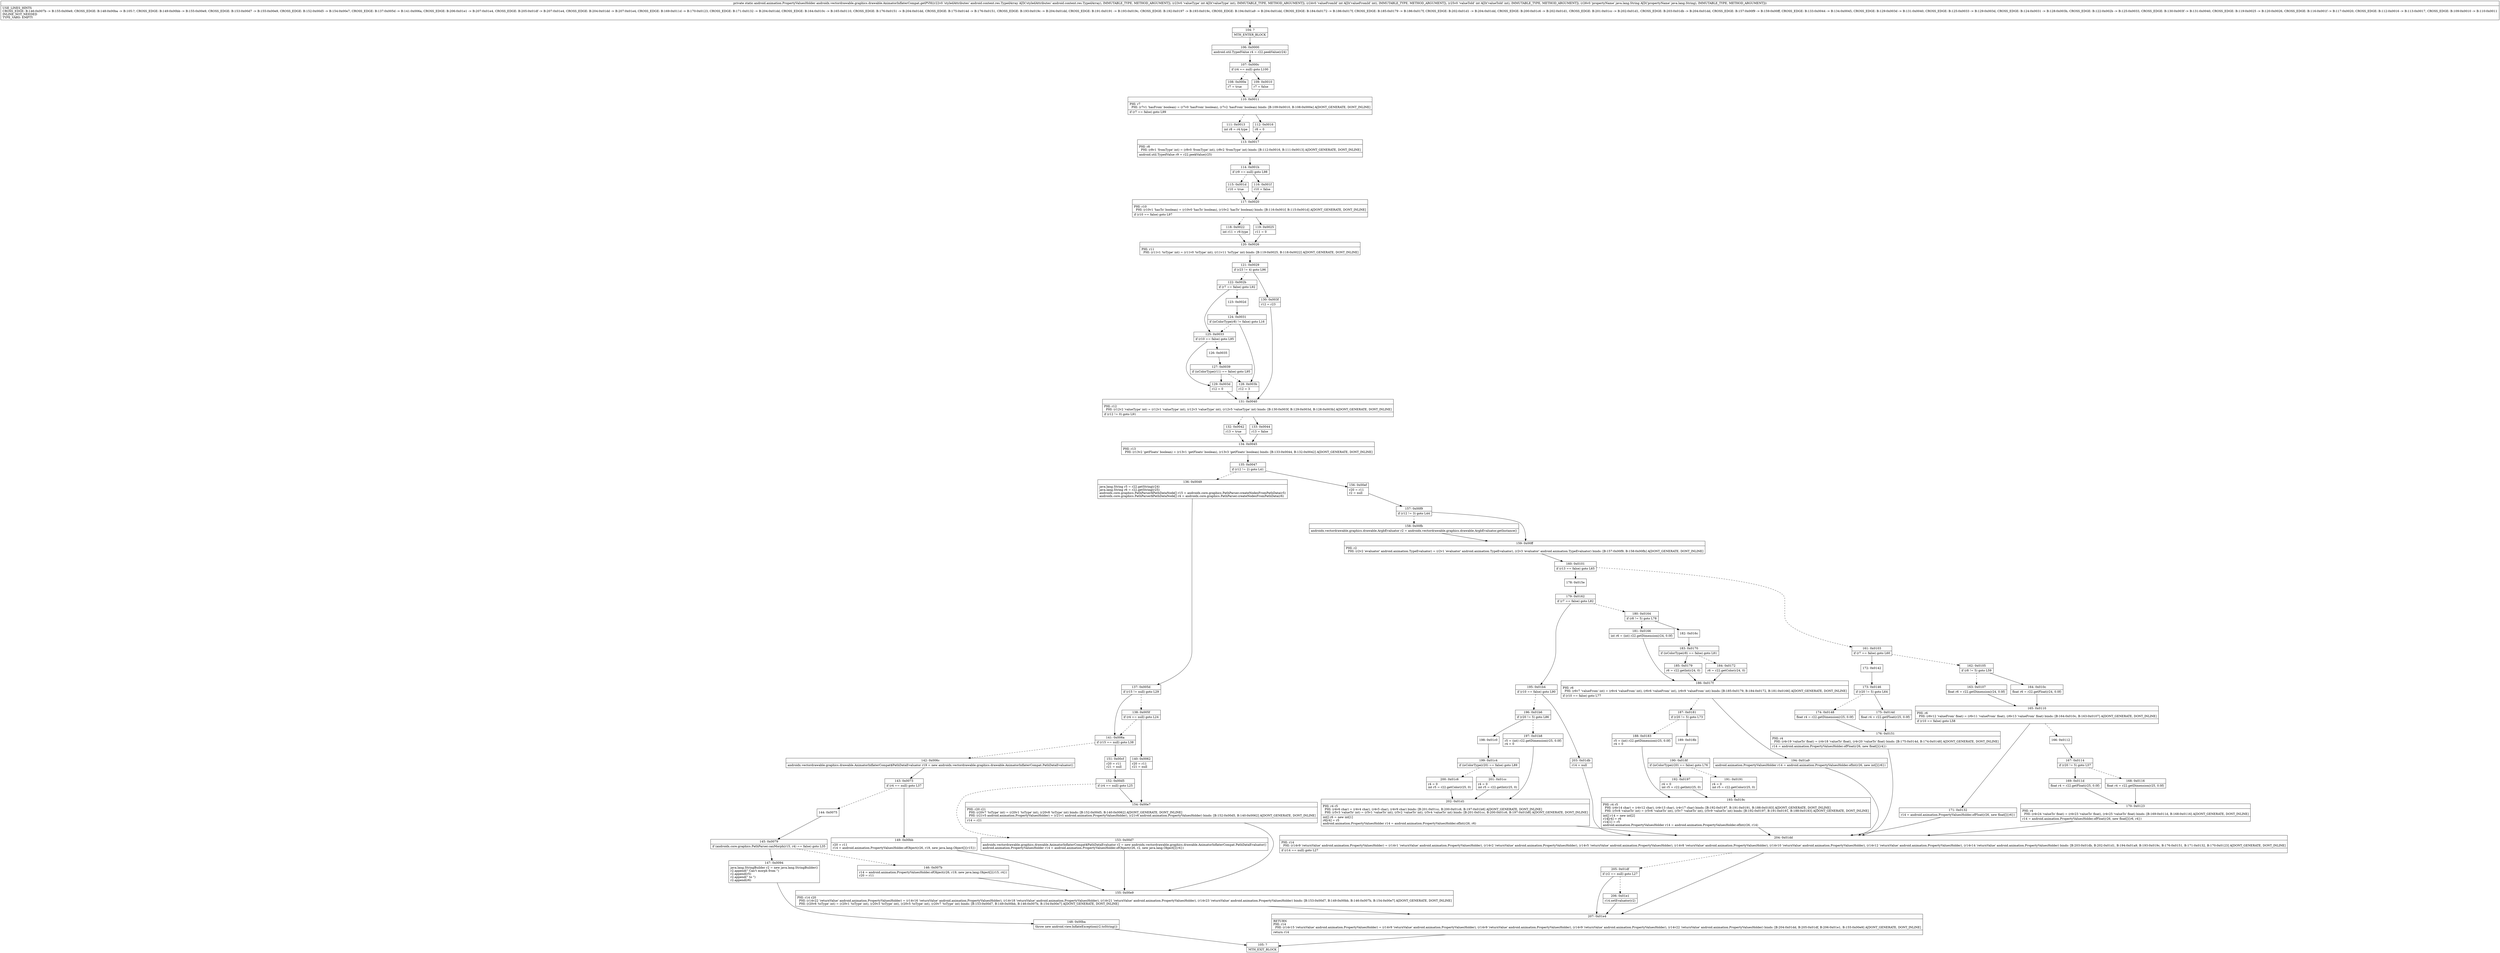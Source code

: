 digraph "CFG forandroidx.vectordrawable.graphics.drawable.AnimatorInflaterCompat.getPVH(Landroid\/content\/res\/TypedArray;IIILjava\/lang\/String;)Landroid\/animation\/PropertyValuesHolder;" {
Node_104 [shape=record,label="{104\:\ ?|MTH_ENTER_BLOCK\l}"];
Node_106 [shape=record,label="{106\:\ 0x0000|android.util.TypedValue r4 = r22.peekValue(r24)\l}"];
Node_107 [shape=record,label="{107\:\ 0x000c|if (r4 == null) goto L100\l}"];
Node_108 [shape=record,label="{108\:\ 0x000e|r7 = true\l}"];
Node_110 [shape=record,label="{110\:\ 0x0011|PHI: r7 \l  PHI: (r7v1 'hasFrom' boolean) = (r7v0 'hasFrom' boolean), (r7v2 'hasFrom' boolean) binds: [B:109:0x0010, B:108:0x000e] A[DONT_GENERATE, DONT_INLINE]\l|if (r7 == false) goto L99\l}"];
Node_111 [shape=record,label="{111\:\ 0x0013|int r8 = r4.type\l}"];
Node_113 [shape=record,label="{113\:\ 0x0017|PHI: r8 \l  PHI: (r8v1 'fromType' int) = (r8v0 'fromType' int), (r8v2 'fromType' int) binds: [B:112:0x0016, B:111:0x0013] A[DONT_GENERATE, DONT_INLINE]\l|android.util.TypedValue r9 = r22.peekValue(r25)\l}"];
Node_114 [shape=record,label="{114\:\ 0x001b|if (r9 == null) goto L98\l}"];
Node_115 [shape=record,label="{115\:\ 0x001d|r10 = true\l}"];
Node_117 [shape=record,label="{117\:\ 0x0020|PHI: r10 \l  PHI: (r10v1 'hasTo' boolean) = (r10v0 'hasTo' boolean), (r10v2 'hasTo' boolean) binds: [B:116:0x001f, B:115:0x001d] A[DONT_GENERATE, DONT_INLINE]\l|if (r10 == false) goto L97\l}"];
Node_118 [shape=record,label="{118\:\ 0x0022|int r11 = r9.type\l}"];
Node_120 [shape=record,label="{120\:\ 0x0026|PHI: r11 \l  PHI: (r11v1 'toType' int) = (r11v0 'toType' int), (r11v11 'toType' int) binds: [B:119:0x0025, B:118:0x0022] A[DONT_GENERATE, DONT_INLINE]\l}"];
Node_121 [shape=record,label="{121\:\ 0x0029|if (r23 != 4) goto L96\l}"];
Node_122 [shape=record,label="{122\:\ 0x002b|if (r7 == false) goto L92\l}"];
Node_123 [shape=record,label="{123\:\ 0x002d}"];
Node_124 [shape=record,label="{124\:\ 0x0031|if (isColorType(r8) != false) goto L16\l}"];
Node_128 [shape=record,label="{128\:\ 0x003b|r12 = 3\l}"];
Node_131 [shape=record,label="{131\:\ 0x0040|PHI: r12 \l  PHI: (r12v2 'valueType' int) = (r12v1 'valueType' int), (r12v3 'valueType' int), (r12v5 'valueType' int) binds: [B:130:0x003f, B:129:0x003d, B:128:0x003b] A[DONT_GENERATE, DONT_INLINE]\l|if (r12 != 0) goto L91\l}"];
Node_132 [shape=record,label="{132\:\ 0x0042|r13 = true\l}"];
Node_134 [shape=record,label="{134\:\ 0x0045|PHI: r13 \l  PHI: (r13v2 'getFloats' boolean) = (r13v1 'getFloats' boolean), (r13v3 'getFloats' boolean) binds: [B:133:0x0044, B:132:0x0042] A[DONT_GENERATE, DONT_INLINE]\l}"];
Node_135 [shape=record,label="{135\:\ 0x0047|if (r12 != 2) goto L41\l}"];
Node_136 [shape=record,label="{136\:\ 0x0049|java.lang.String r5 = r22.getString(r24)\ljava.lang.String r6 = r22.getString(r25)\landroidx.core.graphics.PathParser$PathDataNode[] r15 = androidx.core.graphics.PathParser.createNodesFromPathData(r5)\landroidx.core.graphics.PathParser$PathDataNode[] r4 = androidx.core.graphics.PathParser.createNodesFromPathData(r6)\l}"];
Node_137 [shape=record,label="{137\:\ 0x005d|if (r15 != null) goto L29\l}"];
Node_138 [shape=record,label="{138\:\ 0x005f|if (r4 == null) goto L24\l}"];
Node_140 [shape=record,label="{140\:\ 0x0062|r20 = r11\lr21 = null\l}"];
Node_154 [shape=record,label="{154\:\ 0x00e7|PHI: r20 r21 \l  PHI: (r20v7 'toType' int) = (r20v1 'toType' int), (r20v8 'toType' int) binds: [B:152:0x00d5, B:140:0x0062] A[DONT_GENERATE, DONT_INLINE]\l  PHI: (r21v5 android.animation.PropertyValuesHolder) = (r21v1 android.animation.PropertyValuesHolder), (r21v6 android.animation.PropertyValuesHolder) binds: [B:152:0x00d5, B:140:0x0062] A[DONT_GENERATE, DONT_INLINE]\l|r14 = r21\l}"];
Node_155 [shape=record,label="{155\:\ 0x00e9|PHI: r14 r20 \l  PHI: (r14v22 'returnValue' android.animation.PropertyValuesHolder) = (r14v16 'returnValue' android.animation.PropertyValuesHolder), (r14v18 'returnValue' android.animation.PropertyValuesHolder), (r14v21 'returnValue' android.animation.PropertyValuesHolder), (r14v23 'returnValue' android.animation.PropertyValuesHolder) binds: [B:153:0x00d7, B:149:0x00bb, B:146:0x007b, B:154:0x00e7] A[DONT_GENERATE, DONT_INLINE]\l  PHI: (r20v6 'toType' int) = (r20v1 'toType' int), (r20v3 'toType' int), (r20v5 'toType' int), (r20v7 'toType' int) binds: [B:153:0x00d7, B:149:0x00bb, B:146:0x007b, B:154:0x00e7] A[DONT_GENERATE, DONT_INLINE]\l}"];
Node_207 [shape=record,label="{207\:\ 0x01e4|RETURN\lPHI: r14 \l  PHI: (r14v15 'returnValue' android.animation.PropertyValuesHolder) = (r14v9 'returnValue' android.animation.PropertyValuesHolder), (r14v9 'returnValue' android.animation.PropertyValuesHolder), (r14v9 'returnValue' android.animation.PropertyValuesHolder), (r14v22 'returnValue' android.animation.PropertyValuesHolder) binds: [B:204:0x01dd, B:205:0x01df, B:206:0x01e1, B:155:0x00e9] A[DONT_GENERATE, DONT_INLINE]\l|return r14\l}"];
Node_105 [shape=record,label="{105\:\ ?|MTH_EXIT_BLOCK\l}"];
Node_141 [shape=record,label="{141\:\ 0x006a|if (r15 == null) goto L38\l}"];
Node_142 [shape=record,label="{142\:\ 0x006c|androidx.vectordrawable.graphics.drawable.AnimatorInflaterCompat$PathDataEvaluator r19 = new androidx.vectordrawable.graphics.drawable.AnimatorInflaterCompat.PathDataEvaluator()\l}"];
Node_143 [shape=record,label="{143\:\ 0x0073|if (r4 == null) goto L37\l}"];
Node_144 [shape=record,label="{144\:\ 0x0075}"];
Node_145 [shape=record,label="{145\:\ 0x0079|if (androidx.core.graphics.PathParser.canMorph(r15, r4) == false) goto L35\l}"];
Node_146 [shape=record,label="{146\:\ 0x007b|r14 = android.animation.PropertyValuesHolder.ofObject(r26, r19, new java.lang.Object[]\{r15, r4\})\lr20 = r11\l}"];
Node_147 [shape=record,label="{147\:\ 0x0094|java.lang.StringBuilder r2 = new java.lang.StringBuilder()\lr2.append(\" Can't morph from \")\lr2.append(r5)\lr2.append(\" to \")\lr2.append(r6)\l}"];
Node_148 [shape=record,label="{148\:\ 0x00ba|throw new android.view.InflateException(r2.toString())\l}"];
Node_149 [shape=record,label="{149\:\ 0x00bb|r20 = r11\lr14 = android.animation.PropertyValuesHolder.ofObject(r26, r19, new java.lang.Object[]\{r15\})\l}"];
Node_151 [shape=record,label="{151\:\ 0x00cf|r20 = r11\lr21 = null\l}"];
Node_152 [shape=record,label="{152\:\ 0x00d5|if (r4 == null) goto L25\l}"];
Node_153 [shape=record,label="{153\:\ 0x00d7|androidx.vectordrawable.graphics.drawable.AnimatorInflaterCompat$PathDataEvaluator r2 = new androidx.vectordrawable.graphics.drawable.AnimatorInflaterCompat.PathDataEvaluator()\landroid.animation.PropertyValuesHolder r14 = android.animation.PropertyValuesHolder.ofObject(r26, r2, new java.lang.Object[]\{r4\})\l}"];
Node_156 [shape=record,label="{156\:\ 0x00ef|r20 = r11\lr2 = null\l}"];
Node_157 [shape=record,label="{157\:\ 0x00f9|if (r12 != 3) goto L44\l}"];
Node_158 [shape=record,label="{158\:\ 0x00fb|androidx.vectordrawable.graphics.drawable.ArgbEvaluator r2 = androidx.vectordrawable.graphics.drawable.ArgbEvaluator.getInstance()\l}"];
Node_159 [shape=record,label="{159\:\ 0x00ff|PHI: r2 \l  PHI: (r2v2 'evaluator' android.animation.TypeEvaluator) = (r2v1 'evaluator' android.animation.TypeEvaluator), (r2v3 'evaluator' android.animation.TypeEvaluator) binds: [B:157:0x00f9, B:158:0x00fb] A[DONT_GENERATE, DONT_INLINE]\l}"];
Node_160 [shape=record,label="{160\:\ 0x0101|if (r13 == false) goto L65\l}"];
Node_161 [shape=record,label="{161\:\ 0x0103|if (r7 == false) goto L60\l}"];
Node_162 [shape=record,label="{162\:\ 0x0105|if (r8 != 5) goto L59\l}"];
Node_163 [shape=record,label="{163\:\ 0x0107|float r6 = r22.getDimension(r24, 0.0f)\l}"];
Node_165 [shape=record,label="{165\:\ 0x0110|PHI: r6 \l  PHI: (r6v12 'valueFrom' float) = (r6v11 'valueFrom' float), (r6v13 'valueFrom' float) binds: [B:164:0x010c, B:163:0x0107] A[DONT_GENERATE, DONT_INLINE]\l|if (r10 == false) goto L58\l}"];
Node_166 [shape=record,label="{166\:\ 0x0112}"];
Node_167 [shape=record,label="{167\:\ 0x0114|if (r20 != 5) goto L57\l}"];
Node_168 [shape=record,label="{168\:\ 0x0116|float r4 = r22.getDimension(r25, 0.0f)\l}"];
Node_170 [shape=record,label="{170\:\ 0x0123|PHI: r4 \l  PHI: (r4v24 'valueTo' float) = (r4v23 'valueTo' float), (r4v25 'valueTo' float) binds: [B:169:0x011d, B:168:0x0116] A[DONT_GENERATE, DONT_INLINE]\l|r14 = android.animation.PropertyValuesHolder.ofFloat(r26, new float[]\{r6, r4\})\l}"];
Node_204 [shape=record,label="{204\:\ 0x01dd|PHI: r14 \l  PHI: (r14v9 'returnValue' android.animation.PropertyValuesHolder) = (r14v1 'returnValue' android.animation.PropertyValuesHolder), (r14v2 'returnValue' android.animation.PropertyValuesHolder), (r14v5 'returnValue' android.animation.PropertyValuesHolder), (r14v8 'returnValue' android.animation.PropertyValuesHolder), (r14v10 'returnValue' android.animation.PropertyValuesHolder), (r14v12 'returnValue' android.animation.PropertyValuesHolder), (r14v14 'returnValue' android.animation.PropertyValuesHolder) binds: [B:203:0x01db, B:202:0x01d1, B:194:0x01a9, B:193:0x019c, B:176:0x0151, B:171:0x0132, B:170:0x0123] A[DONT_GENERATE, DONT_INLINE]\l|if (r14 == null) goto L27\l}"];
Node_205 [shape=record,label="{205\:\ 0x01df|if (r2 == null) goto L27\l}"];
Node_206 [shape=record,label="{206\:\ 0x01e1|r14.setEvaluator(r2)\l}"];
Node_169 [shape=record,label="{169\:\ 0x011d|float r4 = r22.getFloat(r25, 0.0f)\l}"];
Node_171 [shape=record,label="{171\:\ 0x0132|r14 = android.animation.PropertyValuesHolder.ofFloat(r26, new float[]\{r6\})\l}"];
Node_164 [shape=record,label="{164\:\ 0x010c|float r6 = r22.getFloat(r24, 0.0f)\l}"];
Node_172 [shape=record,label="{172\:\ 0x0142}"];
Node_173 [shape=record,label="{173\:\ 0x0146|if (r20 != 5) goto L64\l}"];
Node_174 [shape=record,label="{174\:\ 0x0148|float r4 = r22.getDimension(r25, 0.0f)\l}"];
Node_176 [shape=record,label="{176\:\ 0x0151|PHI: r4 \l  PHI: (r4v19 'valueTo' float) = (r4v18 'valueTo' float), (r4v20 'valueTo' float) binds: [B:175:0x014d, B:174:0x0148] A[DONT_GENERATE, DONT_INLINE]\l|r14 = android.animation.PropertyValuesHolder.ofFloat(r26, new float[]\{r4\})\l}"];
Node_175 [shape=record,label="{175\:\ 0x014d|float r4 = r22.getFloat(r25, 0.0f)\l}"];
Node_178 [shape=record,label="{178\:\ 0x015e}"];
Node_179 [shape=record,label="{179\:\ 0x0162|if (r7 == false) goto L82\l}"];
Node_180 [shape=record,label="{180\:\ 0x0164|if (r8 != 5) goto L78\l}"];
Node_181 [shape=record,label="{181\:\ 0x0166|int r6 = (int) r22.getDimension(r24, 0.0f)\l}"];
Node_186 [shape=record,label="{186\:\ 0x017f|PHI: r6 \l  PHI: (r6v7 'valueFrom' int) = (r6v4 'valueFrom' int), (r6v6 'valueFrom' int), (r6v9 'valueFrom' int) binds: [B:185:0x0179, B:184:0x0172, B:181:0x0166] A[DONT_GENERATE, DONT_INLINE]\l|if (r10 == false) goto L77\l}"];
Node_187 [shape=record,label="{187\:\ 0x0181|if (r20 != 5) goto L73\l}"];
Node_188 [shape=record,label="{188\:\ 0x0183|r5 = (int) r22.getDimension(r25, 0.0f)\lr4 = 0\l}"];
Node_193 [shape=record,label="{193\:\ 0x019c|PHI: r4 r5 \l  PHI: (r4v14 char) = (r4v12 char), (r4v13 char), (r4v17 char) binds: [B:192:0x0197, B:191:0x0191, B:188:0x0183] A[DONT_GENERATE, DONT_INLINE]\l  PHI: (r5v8 'valueTo' int) = (r5v6 'valueTo' int), (r5v7 'valueTo' int), (r5v9 'valueTo' int) binds: [B:192:0x0197, B:191:0x0191, B:188:0x0183] A[DONT_GENERATE, DONT_INLINE]\l|int[] r14 = new int[2]\lr14[r4] = r6\lr14[1] = r5\landroid.animation.PropertyValuesHolder r14 = android.animation.PropertyValuesHolder.ofInt(r26, r14)\l}"];
Node_189 [shape=record,label="{189\:\ 0x018b}"];
Node_190 [shape=record,label="{190\:\ 0x018f|if (isColorType(r20) == false) goto L76\l}"];
Node_191 [shape=record,label="{191\:\ 0x0191|r4 = 0\lint r5 = r22.getColor(r25, 0)\l}"];
Node_192 [shape=record,label="{192\:\ 0x0197|r4 = 0\lint r5 = r22.getInt(r25, 0)\l}"];
Node_194 [shape=record,label="{194\:\ 0x01a9|android.animation.PropertyValuesHolder r14 = android.animation.PropertyValuesHolder.ofInt(r26, new int[]\{r6\})\l}"];
Node_182 [shape=record,label="{182\:\ 0x016c}"];
Node_183 [shape=record,label="{183\:\ 0x0170|if (isColorType(r8) == false) goto L81\l}"];
Node_184 [shape=record,label="{184\:\ 0x0172|r6 = r22.getColor(r24, 0)\l}"];
Node_185 [shape=record,label="{185\:\ 0x0179|r6 = r22.getInt(r24, 0)\l}"];
Node_195 [shape=record,label="{195\:\ 0x01b4|if (r10 == false) goto L90\l}"];
Node_196 [shape=record,label="{196\:\ 0x01b6|if (r20 != 5) goto L86\l}"];
Node_197 [shape=record,label="{197\:\ 0x01b8|r5 = (int) r22.getDimension(r25, 0.0f)\lr4 = 0\l}"];
Node_202 [shape=record,label="{202\:\ 0x01d1|PHI: r4 r5 \l  PHI: (r4v6 char) = (r4v4 char), (r4v5 char), (r4v9 char) binds: [B:201:0x01cc, B:200:0x01c6, B:197:0x01b8] A[DONT_GENERATE, DONT_INLINE]\l  PHI: (r5v3 'valueTo' int) = (r5v1 'valueTo' int), (r5v2 'valueTo' int), (r5v4 'valueTo' int) binds: [B:201:0x01cc, B:200:0x01c6, B:197:0x01b8] A[DONT_GENERATE, DONT_INLINE]\l|int[] r6 = new int[1]\lr6[r4] = r5\landroid.animation.PropertyValuesHolder r14 = android.animation.PropertyValuesHolder.ofInt(r26, r6)\l}"];
Node_198 [shape=record,label="{198\:\ 0x01c0}"];
Node_199 [shape=record,label="{199\:\ 0x01c4|if (isColorType(r20) == false) goto L89\l}"];
Node_200 [shape=record,label="{200\:\ 0x01c6|r4 = 0\lint r5 = r22.getColor(r25, 0)\l}"];
Node_201 [shape=record,label="{201\:\ 0x01cc|r4 = 0\lint r5 = r22.getInt(r25, 0)\l}"];
Node_203 [shape=record,label="{203\:\ 0x01db|r14 = null\l}"];
Node_133 [shape=record,label="{133\:\ 0x0044|r13 = false\l}"];
Node_125 [shape=record,label="{125\:\ 0x0033|if (r10 == false) goto L95\l}"];
Node_126 [shape=record,label="{126\:\ 0x0035}"];
Node_127 [shape=record,label="{127\:\ 0x0039|if (isColorType(r11) == false) goto L95\l}"];
Node_129 [shape=record,label="{129\:\ 0x003d|r12 = 0\l}"];
Node_130 [shape=record,label="{130\:\ 0x003f|r12 = r23\l}"];
Node_119 [shape=record,label="{119\:\ 0x0025|r11 = 0\l}"];
Node_116 [shape=record,label="{116\:\ 0x001f|r10 = false\l}"];
Node_112 [shape=record,label="{112\:\ 0x0016|r8 = 0\l}"];
Node_109 [shape=record,label="{109\:\ 0x0010|r7 = false\l}"];
MethodNode[shape=record,label="{private static android.animation.PropertyValuesHolder androidx.vectordrawable.graphics.drawable.AnimatorInflaterCompat.getPVH((r22v0 'styledAttributes' android.content.res.TypedArray A[D('styledAttributes' android.content.res.TypedArray), IMMUTABLE_TYPE, METHOD_ARGUMENT]), (r23v0 'valueType' int A[D('valueType' int), IMMUTABLE_TYPE, METHOD_ARGUMENT]), (r24v0 'valueFromId' int A[D('valueFromId' int), IMMUTABLE_TYPE, METHOD_ARGUMENT]), (r25v0 'valueToId' int A[D('valueToId' int), IMMUTABLE_TYPE, METHOD_ARGUMENT]), (r26v0 'propertyName' java.lang.String A[D('propertyName' java.lang.String), IMMUTABLE_TYPE, METHOD_ARGUMENT]))  | USE_LINES_HINTS\lCROSS_EDGE: B:146:0x007b \-\> B:155:0x00e9, CROSS_EDGE: B:148:0x00ba \-\> B:105:?, CROSS_EDGE: B:149:0x00bb \-\> B:155:0x00e9, CROSS_EDGE: B:153:0x00d7 \-\> B:155:0x00e9, CROSS_EDGE: B:152:0x00d5 \-\> B:154:0x00e7, CROSS_EDGE: B:137:0x005d \-\> B:141:0x006a, CROSS_EDGE: B:206:0x01e1 \-\> B:207:0x01e4, CROSS_EDGE: B:205:0x01df \-\> B:207:0x01e4, CROSS_EDGE: B:204:0x01dd \-\> B:207:0x01e4, CROSS_EDGE: B:169:0x011d \-\> B:170:0x0123, CROSS_EDGE: B:171:0x0132 \-\> B:204:0x01dd, CROSS_EDGE: B:164:0x010c \-\> B:165:0x0110, CROSS_EDGE: B:176:0x0151 \-\> B:204:0x01dd, CROSS_EDGE: B:175:0x014d \-\> B:176:0x0151, CROSS_EDGE: B:193:0x019c \-\> B:204:0x01dd, CROSS_EDGE: B:191:0x0191 \-\> B:193:0x019c, CROSS_EDGE: B:192:0x0197 \-\> B:193:0x019c, CROSS_EDGE: B:194:0x01a9 \-\> B:204:0x01dd, CROSS_EDGE: B:184:0x0172 \-\> B:186:0x017f, CROSS_EDGE: B:185:0x0179 \-\> B:186:0x017f, CROSS_EDGE: B:202:0x01d1 \-\> B:204:0x01dd, CROSS_EDGE: B:200:0x01c6 \-\> B:202:0x01d1, CROSS_EDGE: B:201:0x01cc \-\> B:202:0x01d1, CROSS_EDGE: B:203:0x01db \-\> B:204:0x01dd, CROSS_EDGE: B:157:0x00f9 \-\> B:159:0x00ff, CROSS_EDGE: B:133:0x0044 \-\> B:134:0x0045, CROSS_EDGE: B:129:0x003d \-\> B:131:0x0040, CROSS_EDGE: B:125:0x0033 \-\> B:129:0x003d, CROSS_EDGE: B:124:0x0031 \-\> B:128:0x003b, CROSS_EDGE: B:122:0x002b \-\> B:125:0x0033, CROSS_EDGE: B:130:0x003f \-\> B:131:0x0040, CROSS_EDGE: B:119:0x0025 \-\> B:120:0x0026, CROSS_EDGE: B:116:0x001f \-\> B:117:0x0020, CROSS_EDGE: B:112:0x0016 \-\> B:113:0x0017, CROSS_EDGE: B:109:0x0010 \-\> B:110:0x0011\lINLINE_NOT_NEEDED\lTYPE_VARS: EMPTY\l}"];
MethodNode -> Node_104;Node_104 -> Node_106;
Node_106 -> Node_107;
Node_107 -> Node_108[style=dashed];
Node_107 -> Node_109;
Node_108 -> Node_110;
Node_110 -> Node_111[style=dashed];
Node_110 -> Node_112;
Node_111 -> Node_113;
Node_113 -> Node_114;
Node_114 -> Node_115[style=dashed];
Node_114 -> Node_116;
Node_115 -> Node_117;
Node_117 -> Node_118[style=dashed];
Node_117 -> Node_119;
Node_118 -> Node_120;
Node_120 -> Node_121;
Node_121 -> Node_122[style=dashed];
Node_121 -> Node_130;
Node_122 -> Node_123[style=dashed];
Node_122 -> Node_125;
Node_123 -> Node_124;
Node_124 -> Node_125[style=dashed];
Node_124 -> Node_128;
Node_128 -> Node_131;
Node_131 -> Node_132[style=dashed];
Node_131 -> Node_133;
Node_132 -> Node_134;
Node_134 -> Node_135;
Node_135 -> Node_136[style=dashed];
Node_135 -> Node_156;
Node_136 -> Node_137;
Node_137 -> Node_138[style=dashed];
Node_137 -> Node_141;
Node_138 -> Node_140;
Node_138 -> Node_141[style=dashed];
Node_140 -> Node_154;
Node_154 -> Node_155;
Node_155 -> Node_207;
Node_207 -> Node_105;
Node_141 -> Node_142[style=dashed];
Node_141 -> Node_151;
Node_142 -> Node_143;
Node_143 -> Node_144[style=dashed];
Node_143 -> Node_149;
Node_144 -> Node_145;
Node_145 -> Node_146[style=dashed];
Node_145 -> Node_147;
Node_146 -> Node_155;
Node_147 -> Node_148;
Node_148 -> Node_105;
Node_149 -> Node_155;
Node_151 -> Node_152;
Node_152 -> Node_153[style=dashed];
Node_152 -> Node_154;
Node_153 -> Node_155;
Node_156 -> Node_157;
Node_157 -> Node_158[style=dashed];
Node_157 -> Node_159;
Node_158 -> Node_159;
Node_159 -> Node_160;
Node_160 -> Node_161[style=dashed];
Node_160 -> Node_178;
Node_161 -> Node_162[style=dashed];
Node_161 -> Node_172;
Node_162 -> Node_163[style=dashed];
Node_162 -> Node_164;
Node_163 -> Node_165;
Node_165 -> Node_166[style=dashed];
Node_165 -> Node_171;
Node_166 -> Node_167;
Node_167 -> Node_168[style=dashed];
Node_167 -> Node_169;
Node_168 -> Node_170;
Node_170 -> Node_204;
Node_204 -> Node_205[style=dashed];
Node_204 -> Node_207;
Node_205 -> Node_206[style=dashed];
Node_205 -> Node_207;
Node_206 -> Node_207;
Node_169 -> Node_170;
Node_171 -> Node_204;
Node_164 -> Node_165;
Node_172 -> Node_173;
Node_173 -> Node_174[style=dashed];
Node_173 -> Node_175;
Node_174 -> Node_176;
Node_176 -> Node_204;
Node_175 -> Node_176;
Node_178 -> Node_179;
Node_179 -> Node_180[style=dashed];
Node_179 -> Node_195;
Node_180 -> Node_181[style=dashed];
Node_180 -> Node_182;
Node_181 -> Node_186;
Node_186 -> Node_187[style=dashed];
Node_186 -> Node_194;
Node_187 -> Node_188[style=dashed];
Node_187 -> Node_189;
Node_188 -> Node_193;
Node_193 -> Node_204;
Node_189 -> Node_190;
Node_190 -> Node_191[style=dashed];
Node_190 -> Node_192;
Node_191 -> Node_193;
Node_192 -> Node_193;
Node_194 -> Node_204;
Node_182 -> Node_183;
Node_183 -> Node_184[style=dashed];
Node_183 -> Node_185;
Node_184 -> Node_186;
Node_185 -> Node_186;
Node_195 -> Node_196[style=dashed];
Node_195 -> Node_203;
Node_196 -> Node_197[style=dashed];
Node_196 -> Node_198;
Node_197 -> Node_202;
Node_202 -> Node_204;
Node_198 -> Node_199;
Node_199 -> Node_200[style=dashed];
Node_199 -> Node_201;
Node_200 -> Node_202;
Node_201 -> Node_202;
Node_203 -> Node_204;
Node_133 -> Node_134;
Node_125 -> Node_126[style=dashed];
Node_125 -> Node_129;
Node_126 -> Node_127;
Node_127 -> Node_128[style=dashed];
Node_127 -> Node_129;
Node_129 -> Node_131;
Node_130 -> Node_131;
Node_119 -> Node_120;
Node_116 -> Node_117;
Node_112 -> Node_113;
Node_109 -> Node_110;
}

